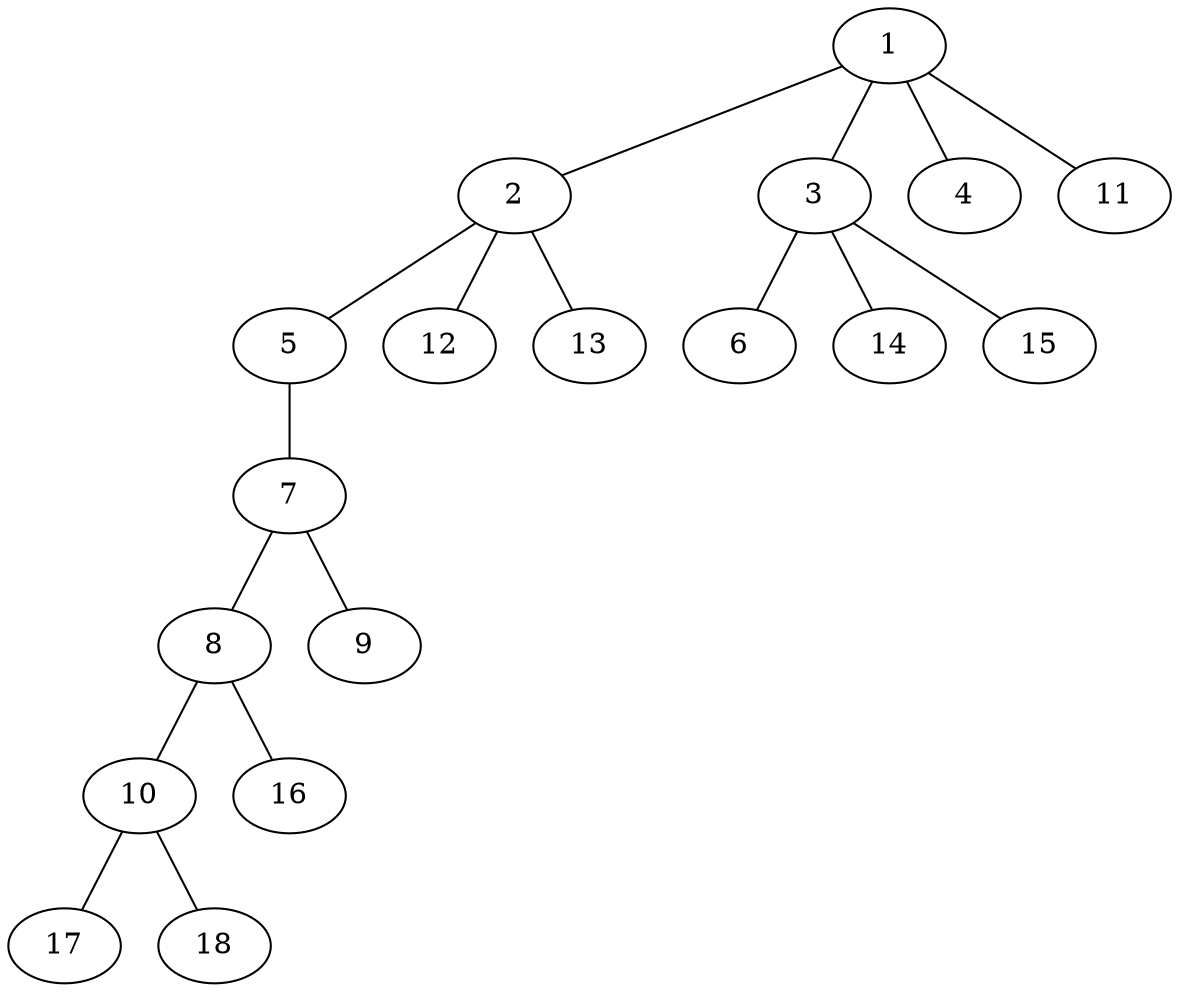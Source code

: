 graph molecule_1489 {
	1	 [chem=C];
	2	 [chem=C];
	1 -- 2	 [valence=1];
	3	 [chem=C];
	1 -- 3	 [valence=1];
	4	 [chem=Br];
	1 -- 4	 [valence=1];
	11	 [chem=H];
	1 -- 11	 [valence=1];
	5	 [chem=O];
	2 -- 5	 [valence=1];
	12	 [chem=H];
	2 -- 12	 [valence=1];
	13	 [chem=H];
	2 -- 13	 [valence=1];
	6	 [chem=Br];
	3 -- 6	 [valence=1];
	14	 [chem=H];
	3 -- 14	 [valence=1];
	15	 [chem=H];
	3 -- 15	 [valence=1];
	7	 [chem=C];
	5 -- 7	 [valence=1];
	8	 [chem=C];
	7 -- 8	 [valence=1];
	9	 [chem=O];
	7 -- 9	 [valence=2];
	10	 [chem=C];
	8 -- 10	 [valence=2];
	16	 [chem=H];
	8 -- 16	 [valence=1];
	17	 [chem=H];
	10 -- 17	 [valence=1];
	18	 [chem=H];
	10 -- 18	 [valence=1];
}
